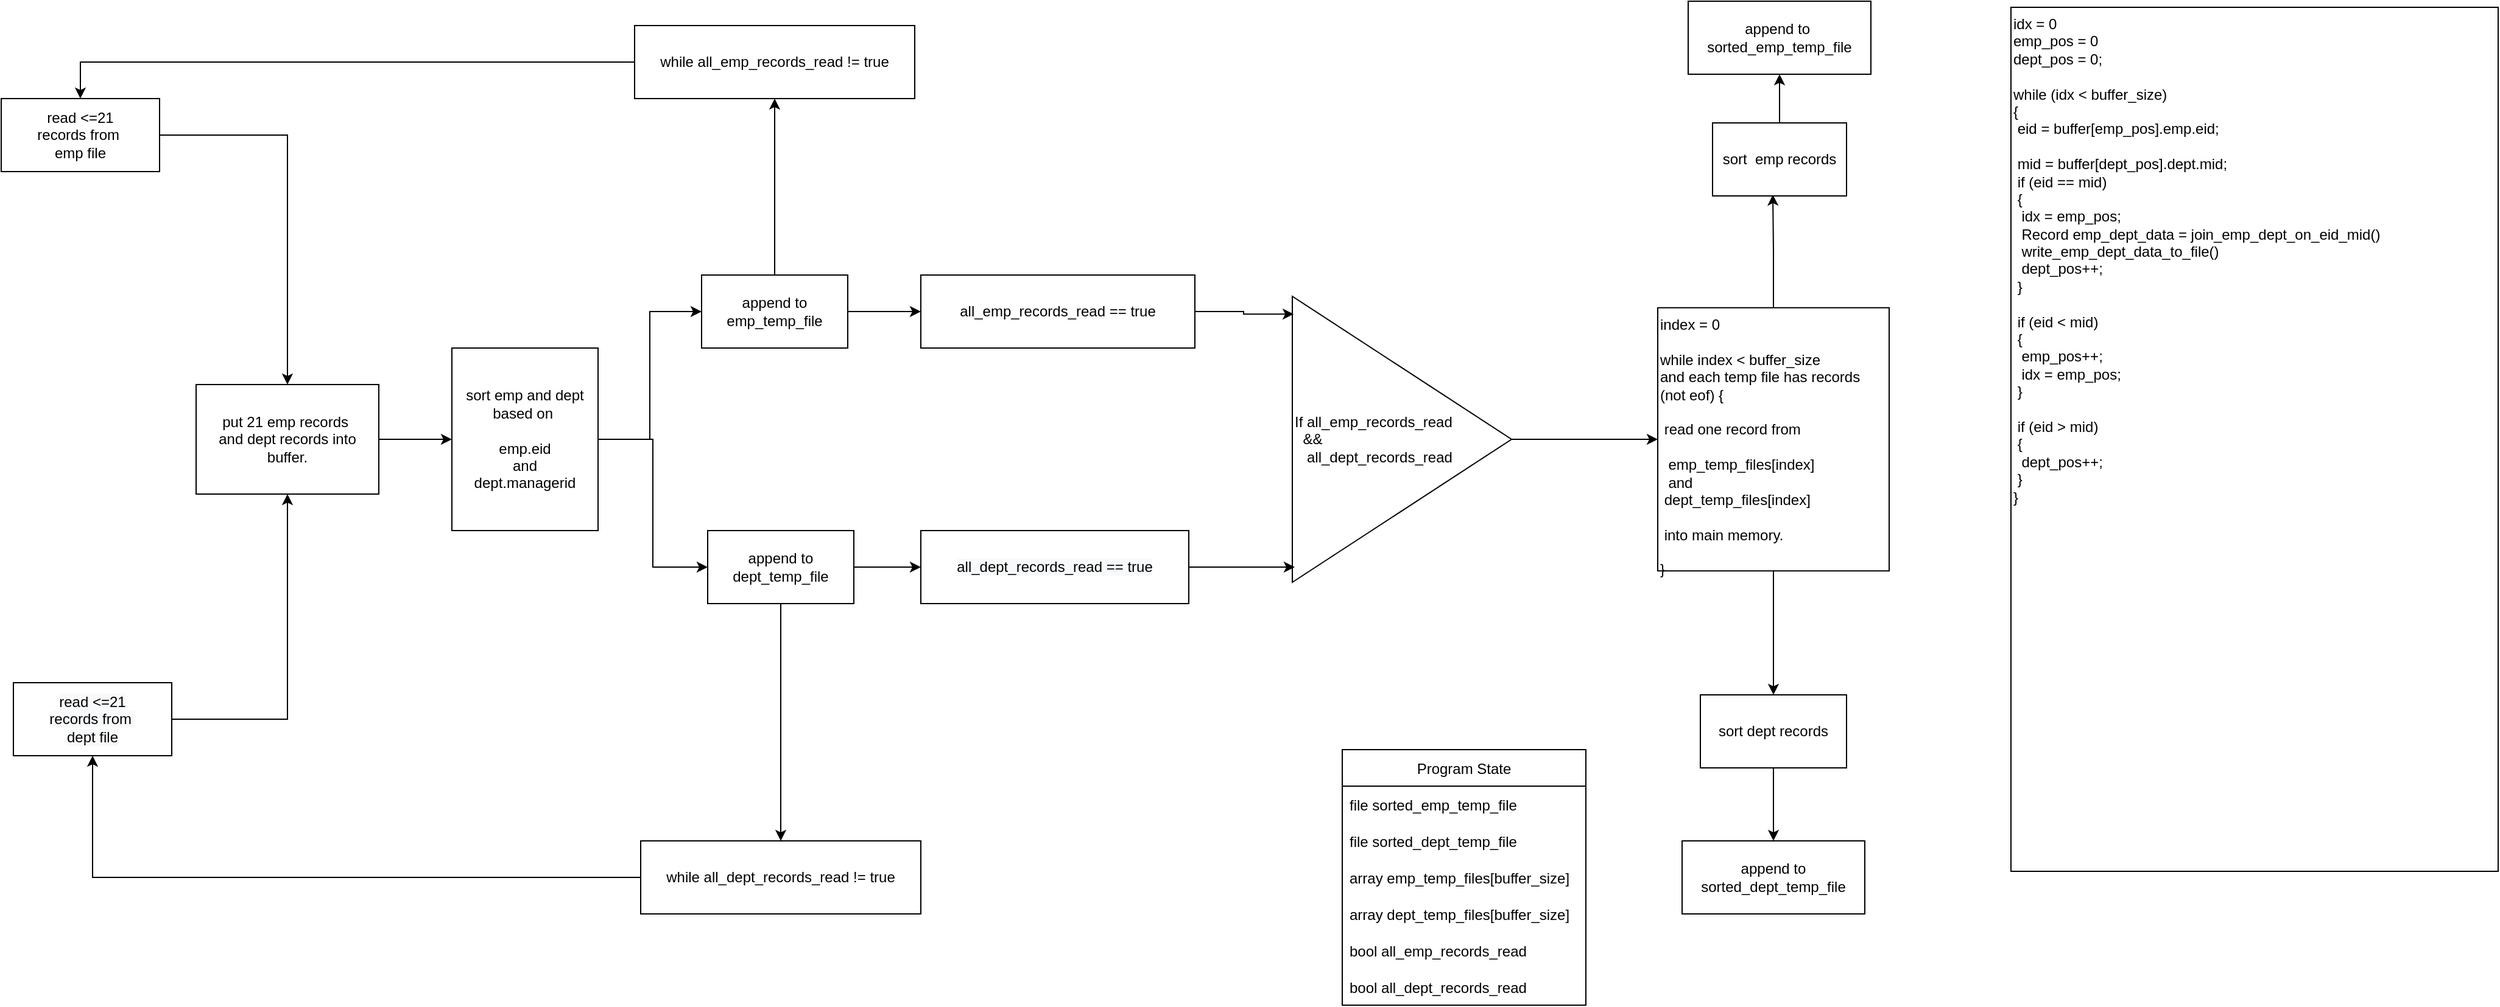 <mxfile version="16.6.4" type="github">
  <diagram id="C5RBs43oDa-KdzZeNtuy" name="Page-1">
    <mxGraphModel dx="1287" dy="1973" grid="1" gridSize="10" guides="1" tooltips="1" connect="1" arrows="1" fold="1" page="1" pageScale="1" pageWidth="827" pageHeight="1169" math="0" shadow="0">
      <root>
        <mxCell id="WIyWlLk6GJQsqaUBKTNV-0" />
        <mxCell id="WIyWlLk6GJQsqaUBKTNV-1" parent="WIyWlLk6GJQsqaUBKTNV-0" />
        <mxCell id="DkNcFXFSTLgSqyQv_ma4-6" style="edgeStyle=orthogonalEdgeStyle;rounded=0;orthogonalLoop=1;jettySize=auto;html=1;" edge="1" parent="WIyWlLk6GJQsqaUBKTNV-1" source="DkNcFXFSTLgSqyQv_ma4-2" target="DkNcFXFSTLgSqyQv_ma4-4">
          <mxGeometry relative="1" as="geometry">
            <mxPoint x="410" y="240" as="targetPoint" />
          </mxGeometry>
        </mxCell>
        <mxCell id="DkNcFXFSTLgSqyQv_ma4-2" value="read &amp;lt;=21&lt;br&gt;records from&amp;nbsp;&lt;br&gt;emp file" style="rounded=0;whiteSpace=wrap;html=1;" vertex="1" parent="WIyWlLk6GJQsqaUBKTNV-1">
          <mxGeometry x="140" y="30" width="130" height="60" as="geometry" />
        </mxCell>
        <mxCell id="DkNcFXFSTLgSqyQv_ma4-5" style="edgeStyle=orthogonalEdgeStyle;rounded=0;orthogonalLoop=1;jettySize=auto;html=1;entryX=0.5;entryY=1;entryDx=0;entryDy=0;" edge="1" parent="WIyWlLk6GJQsqaUBKTNV-1" source="DkNcFXFSTLgSqyQv_ma4-3" target="DkNcFXFSTLgSqyQv_ma4-4">
          <mxGeometry relative="1" as="geometry" />
        </mxCell>
        <mxCell id="DkNcFXFSTLgSqyQv_ma4-3" value="&lt;span style=&quot;color: rgb(0 , 0 , 0) ; font-family: &amp;#34;helvetica&amp;#34; ; font-size: 12px ; font-style: normal ; font-weight: 400 ; letter-spacing: normal ; text-align: center ; text-indent: 0px ; text-transform: none ; word-spacing: 0px ; background-color: rgb(248 , 249 , 250) ; display: inline ; float: none&quot;&gt;read &amp;lt;=21&lt;/span&gt;&lt;br style=&quot;color: rgb(0 , 0 , 0) ; font-family: &amp;#34;helvetica&amp;#34; ; font-size: 12px ; font-style: normal ; font-weight: 400 ; letter-spacing: normal ; text-align: center ; text-indent: 0px ; text-transform: none ; word-spacing: 0px ; background-color: rgb(248 , 249 , 250)&quot;&gt;&lt;span style=&quot;color: rgb(0 , 0 , 0) ; font-family: &amp;#34;helvetica&amp;#34; ; font-size: 12px ; font-style: normal ; font-weight: 400 ; letter-spacing: normal ; text-align: center ; text-indent: 0px ; text-transform: none ; word-spacing: 0px ; background-color: rgb(248 , 249 , 250) ; display: inline ; float: none&quot;&gt;records from&amp;nbsp;&lt;/span&gt;&lt;br style=&quot;color: rgb(0 , 0 , 0) ; font-family: &amp;#34;helvetica&amp;#34; ; font-size: 12px ; font-style: normal ; font-weight: 400 ; letter-spacing: normal ; text-align: center ; text-indent: 0px ; text-transform: none ; word-spacing: 0px ; background-color: rgb(248 , 249 , 250)&quot;&gt;&lt;span style=&quot;color: rgb(0 , 0 , 0) ; font-family: &amp;#34;helvetica&amp;#34; ; font-size: 12px ; font-style: normal ; font-weight: 400 ; letter-spacing: normal ; text-align: center ; text-indent: 0px ; text-transform: none ; word-spacing: 0px ; background-color: rgb(248 , 249 , 250) ; display: inline ; float: none&quot;&gt;dept file&lt;/span&gt;" style="rounded=0;whiteSpace=wrap;html=1;" vertex="1" parent="WIyWlLk6GJQsqaUBKTNV-1">
          <mxGeometry x="150" y="510" width="130" height="60" as="geometry" />
        </mxCell>
        <mxCell id="DkNcFXFSTLgSqyQv_ma4-10" value="" style="edgeStyle=orthogonalEdgeStyle;rounded=0;orthogonalLoop=1;jettySize=auto;html=1;" edge="1" parent="WIyWlLk6GJQsqaUBKTNV-1" source="DkNcFXFSTLgSqyQv_ma4-4" target="DkNcFXFSTLgSqyQv_ma4-9">
          <mxGeometry relative="1" as="geometry" />
        </mxCell>
        <mxCell id="DkNcFXFSTLgSqyQv_ma4-4" value="put 21 emp records&amp;nbsp;&lt;br&gt;and dept records into&lt;br&gt;buffer." style="rounded=0;whiteSpace=wrap;html=1;" vertex="1" parent="WIyWlLk6GJQsqaUBKTNV-1">
          <mxGeometry x="300" y="265" width="150" height="90" as="geometry" />
        </mxCell>
        <mxCell id="DkNcFXFSTLgSqyQv_ma4-15" style="edgeStyle=orthogonalEdgeStyle;rounded=0;orthogonalLoop=1;jettySize=auto;html=1;entryX=0.5;entryY=0;entryDx=0;entryDy=0;" edge="1" parent="WIyWlLk6GJQsqaUBKTNV-1" source="DkNcFXFSTLgSqyQv_ma4-7" target="DkNcFXFSTLgSqyQv_ma4-2">
          <mxGeometry relative="1" as="geometry" />
        </mxCell>
        <mxCell id="DkNcFXFSTLgSqyQv_ma4-7" value="while all_emp_records_read != true" style="rounded=0;whiteSpace=wrap;html=1;" vertex="1" parent="WIyWlLk6GJQsqaUBKTNV-1">
          <mxGeometry x="660" y="-30" width="230" height="60" as="geometry" />
        </mxCell>
        <mxCell id="DkNcFXFSTLgSqyQv_ma4-17" style="edgeStyle=orthogonalEdgeStyle;rounded=0;orthogonalLoop=1;jettySize=auto;html=1;entryX=0.5;entryY=1;entryDx=0;entryDy=0;" edge="1" parent="WIyWlLk6GJQsqaUBKTNV-1" source="DkNcFXFSTLgSqyQv_ma4-8" target="DkNcFXFSTLgSqyQv_ma4-3">
          <mxGeometry relative="1" as="geometry" />
        </mxCell>
        <mxCell id="DkNcFXFSTLgSqyQv_ma4-8" value="while all_dept_records_read != true" style="rounded=0;whiteSpace=wrap;html=1;" vertex="1" parent="WIyWlLk6GJQsqaUBKTNV-1">
          <mxGeometry x="665" y="640" width="230" height="60" as="geometry" />
        </mxCell>
        <mxCell id="DkNcFXFSTLgSqyQv_ma4-40" value="" style="edgeStyle=orthogonalEdgeStyle;rounded=0;orthogonalLoop=1;jettySize=auto;html=1;" edge="1" parent="WIyWlLk6GJQsqaUBKTNV-1" source="DkNcFXFSTLgSqyQv_ma4-9" target="DkNcFXFSTLgSqyQv_ma4-39">
          <mxGeometry relative="1" as="geometry" />
        </mxCell>
        <mxCell id="DkNcFXFSTLgSqyQv_ma4-43" value="" style="edgeStyle=orthogonalEdgeStyle;rounded=0;orthogonalLoop=1;jettySize=auto;html=1;" edge="1" parent="WIyWlLk6GJQsqaUBKTNV-1" source="DkNcFXFSTLgSqyQv_ma4-9" target="DkNcFXFSTLgSqyQv_ma4-42">
          <mxGeometry relative="1" as="geometry" />
        </mxCell>
        <mxCell id="DkNcFXFSTLgSqyQv_ma4-9" value="sort emp and dept&lt;br&gt;based on&amp;nbsp;&lt;br&gt;&lt;br&gt;emp.eid&lt;br&gt;and&lt;br&gt;dept.managerid" style="whiteSpace=wrap;html=1;rounded=0;" vertex="1" parent="WIyWlLk6GJQsqaUBKTNV-1">
          <mxGeometry x="510" y="235" width="120" height="150" as="geometry" />
        </mxCell>
        <mxCell id="DkNcFXFSTLgSqyQv_ma4-22" value="Program State" style="swimlane;fontStyle=0;childLayout=stackLayout;horizontal=1;startSize=30;horizontalStack=0;resizeParent=1;resizeParentMax=0;resizeLast=0;collapsible=1;marginBottom=0;" vertex="1" parent="WIyWlLk6GJQsqaUBKTNV-1">
          <mxGeometry x="1241" y="565" width="200" height="210" as="geometry" />
        </mxCell>
        <mxCell id="DkNcFXFSTLgSqyQv_ma4-23" value="file sorted_emp_temp_file" style="text;strokeColor=none;fillColor=none;align=left;verticalAlign=middle;spacingLeft=4;spacingRight=4;overflow=hidden;points=[[0,0.5],[1,0.5]];portConstraint=eastwest;rotatable=0;" vertex="1" parent="DkNcFXFSTLgSqyQv_ma4-22">
          <mxGeometry y="30" width="200" height="30" as="geometry" />
        </mxCell>
        <mxCell id="DkNcFXFSTLgSqyQv_ma4-45" value="file sorted_dept_temp_file" style="text;strokeColor=none;fillColor=none;align=left;verticalAlign=middle;spacingLeft=4;spacingRight=4;overflow=hidden;points=[[0,0.5],[1,0.5]];portConstraint=eastwest;rotatable=0;" vertex="1" parent="DkNcFXFSTLgSqyQv_ma4-22">
          <mxGeometry y="60" width="200" height="30" as="geometry" />
        </mxCell>
        <mxCell id="DkNcFXFSTLgSqyQv_ma4-46" value="array emp_temp_files[buffer_size]" style="text;strokeColor=none;fillColor=none;align=left;verticalAlign=middle;spacingLeft=4;spacingRight=4;overflow=hidden;points=[[0,0.5],[1,0.5]];portConstraint=eastwest;rotatable=0;" vertex="1" parent="DkNcFXFSTLgSqyQv_ma4-22">
          <mxGeometry y="90" width="200" height="30" as="geometry" />
        </mxCell>
        <mxCell id="DkNcFXFSTLgSqyQv_ma4-47" value="array dept_temp_files[buffer_size]" style="text;strokeColor=none;fillColor=none;align=left;verticalAlign=middle;spacingLeft=4;spacingRight=4;overflow=hidden;points=[[0,0.5],[1,0.5]];portConstraint=eastwest;rotatable=0;" vertex="1" parent="DkNcFXFSTLgSqyQv_ma4-22">
          <mxGeometry y="120" width="200" height="30" as="geometry" />
        </mxCell>
        <mxCell id="DkNcFXFSTLgSqyQv_ma4-24" value="bool all_emp_records_read" style="text;strokeColor=none;fillColor=none;align=left;verticalAlign=middle;spacingLeft=4;spacingRight=4;overflow=hidden;points=[[0,0.5],[1,0.5]];portConstraint=eastwest;rotatable=0;" vertex="1" parent="DkNcFXFSTLgSqyQv_ma4-22">
          <mxGeometry y="150" width="200" height="30" as="geometry" />
        </mxCell>
        <mxCell id="DkNcFXFSTLgSqyQv_ma4-27" value="bool all_dept_records_read" style="text;strokeColor=none;fillColor=none;align=left;verticalAlign=middle;spacingLeft=4;spacingRight=4;overflow=hidden;points=[[0,0.5],[1,0.5]];portConstraint=eastwest;rotatable=0;" vertex="1" parent="DkNcFXFSTLgSqyQv_ma4-22">
          <mxGeometry y="180" width="200" height="30" as="geometry" />
        </mxCell>
        <mxCell id="DkNcFXFSTLgSqyQv_ma4-56" value="" style="edgeStyle=orthogonalEdgeStyle;rounded=0;orthogonalLoop=1;jettySize=auto;html=1;" edge="1" parent="WIyWlLk6GJQsqaUBKTNV-1" source="DkNcFXFSTLgSqyQv_ma4-33" target="DkNcFXFSTLgSqyQv_ma4-55">
          <mxGeometry relative="1" as="geometry" />
        </mxCell>
        <mxCell id="DkNcFXFSTLgSqyQv_ma4-33" value="If all_emp_records_read &lt;br&gt;&lt;span style=&quot;white-space: pre&quot;&gt;	&lt;/span&gt;&lt;span style=&quot;white-space: pre&quot;&gt;	&lt;/span&gt;&amp;amp;&amp;amp;&amp;nbsp;&lt;br&gt;&amp;nbsp; &amp;nbsp;all_dept_records_read" style="triangle;whiteSpace=wrap;html=1;align=left;" vertex="1" parent="WIyWlLk6GJQsqaUBKTNV-1">
          <mxGeometry x="1200" y="192.5" width="180" height="235" as="geometry" />
        </mxCell>
        <mxCell id="DkNcFXFSTLgSqyQv_ma4-41" style="edgeStyle=orthogonalEdgeStyle;rounded=0;orthogonalLoop=1;jettySize=auto;html=1;" edge="1" parent="WIyWlLk6GJQsqaUBKTNV-1" source="DkNcFXFSTLgSqyQv_ma4-39" target="DkNcFXFSTLgSqyQv_ma4-7">
          <mxGeometry relative="1" as="geometry" />
        </mxCell>
        <mxCell id="DkNcFXFSTLgSqyQv_ma4-49" value="" style="edgeStyle=orthogonalEdgeStyle;rounded=0;orthogonalLoop=1;jettySize=auto;html=1;" edge="1" parent="WIyWlLk6GJQsqaUBKTNV-1" source="DkNcFXFSTLgSqyQv_ma4-39" target="DkNcFXFSTLgSqyQv_ma4-48">
          <mxGeometry relative="1" as="geometry" />
        </mxCell>
        <mxCell id="DkNcFXFSTLgSqyQv_ma4-39" value="append to emp_temp_file" style="whiteSpace=wrap;html=1;rounded=0;" vertex="1" parent="WIyWlLk6GJQsqaUBKTNV-1">
          <mxGeometry x="715" y="175" width="120" height="60" as="geometry" />
        </mxCell>
        <mxCell id="DkNcFXFSTLgSqyQv_ma4-44" style="edgeStyle=orthogonalEdgeStyle;rounded=0;orthogonalLoop=1;jettySize=auto;html=1;entryX=0.5;entryY=0;entryDx=0;entryDy=0;" edge="1" parent="WIyWlLk6GJQsqaUBKTNV-1" source="DkNcFXFSTLgSqyQv_ma4-42" target="DkNcFXFSTLgSqyQv_ma4-8">
          <mxGeometry relative="1" as="geometry" />
        </mxCell>
        <mxCell id="DkNcFXFSTLgSqyQv_ma4-52" style="edgeStyle=orthogonalEdgeStyle;rounded=0;orthogonalLoop=1;jettySize=auto;html=1;" edge="1" parent="WIyWlLk6GJQsqaUBKTNV-1" source="DkNcFXFSTLgSqyQv_ma4-42" target="DkNcFXFSTLgSqyQv_ma4-50">
          <mxGeometry relative="1" as="geometry" />
        </mxCell>
        <mxCell id="DkNcFXFSTLgSqyQv_ma4-42" value="append to dept_temp_file" style="whiteSpace=wrap;html=1;rounded=0;" vertex="1" parent="WIyWlLk6GJQsqaUBKTNV-1">
          <mxGeometry x="720" y="385" width="120" height="60" as="geometry" />
        </mxCell>
        <mxCell id="DkNcFXFSTLgSqyQv_ma4-53" style="edgeStyle=orthogonalEdgeStyle;rounded=0;orthogonalLoop=1;jettySize=auto;html=1;entryX=0.006;entryY=0.062;entryDx=0;entryDy=0;entryPerimeter=0;" edge="1" parent="WIyWlLk6GJQsqaUBKTNV-1" source="DkNcFXFSTLgSqyQv_ma4-48" target="DkNcFXFSTLgSqyQv_ma4-33">
          <mxGeometry relative="1" as="geometry" />
        </mxCell>
        <mxCell id="DkNcFXFSTLgSqyQv_ma4-48" value="all_emp_records_read == true" style="rounded=0;whiteSpace=wrap;html=1;" vertex="1" parent="WIyWlLk6GJQsqaUBKTNV-1">
          <mxGeometry x="895" y="175" width="225" height="60" as="geometry" />
        </mxCell>
        <mxCell id="DkNcFXFSTLgSqyQv_ma4-54" style="edgeStyle=orthogonalEdgeStyle;rounded=0;orthogonalLoop=1;jettySize=auto;html=1;entryX=0.011;entryY=0.947;entryDx=0;entryDy=0;entryPerimeter=0;" edge="1" parent="WIyWlLk6GJQsqaUBKTNV-1" source="DkNcFXFSTLgSqyQv_ma4-50" target="DkNcFXFSTLgSqyQv_ma4-33">
          <mxGeometry relative="1" as="geometry" />
        </mxCell>
        <mxCell id="DkNcFXFSTLgSqyQv_ma4-50" value="&lt;span style=&quot;color: rgb(0 , 0 , 0) ; font-family: &amp;#34;helvetica&amp;#34; ; font-size: 12px ; font-style: normal ; font-weight: 400 ; letter-spacing: normal ; text-align: center ; text-indent: 0px ; text-transform: none ; word-spacing: 0px ; background-color: rgb(248 , 249 , 250) ; display: inline ; float: none&quot;&gt;all_dept_records_read == true&lt;/span&gt;" style="whiteSpace=wrap;html=1;rounded=0;" vertex="1" parent="WIyWlLk6GJQsqaUBKTNV-1">
          <mxGeometry x="895" y="385" width="220" height="60" as="geometry" />
        </mxCell>
        <mxCell id="DkNcFXFSTLgSqyQv_ma4-67" style="edgeStyle=orthogonalEdgeStyle;rounded=0;orthogonalLoop=1;jettySize=auto;html=1;entryX=0.5;entryY=0;entryDx=0;entryDy=0;" edge="1" parent="WIyWlLk6GJQsqaUBKTNV-1" source="DkNcFXFSTLgSqyQv_ma4-55" target="DkNcFXFSTLgSqyQv_ma4-59">
          <mxGeometry relative="1" as="geometry" />
        </mxCell>
        <mxCell id="DkNcFXFSTLgSqyQv_ma4-68" style="edgeStyle=orthogonalEdgeStyle;rounded=0;orthogonalLoop=1;jettySize=auto;html=1;entryX=0.45;entryY=0.983;entryDx=0;entryDy=0;entryPerimeter=0;" edge="1" parent="WIyWlLk6GJQsqaUBKTNV-1" source="DkNcFXFSTLgSqyQv_ma4-55" target="DkNcFXFSTLgSqyQv_ma4-57">
          <mxGeometry relative="1" as="geometry" />
        </mxCell>
        <mxCell id="DkNcFXFSTLgSqyQv_ma4-55" value="index = 0&lt;br&gt;&lt;br&gt;while index &amp;lt; buffer_size&lt;br&gt;and each temp file has records&lt;br&gt;(not eof) {&lt;br&gt;&lt;br&gt;&lt;span style=&quot;white-space: pre&quot;&gt;	&lt;/span&gt;read one record from&lt;br&gt;&lt;br&gt;&amp;nbsp;&lt;span style=&quot;white-space: pre&quot;&gt;	&lt;/span&gt;emp_temp_files[index]&lt;br&gt;&lt;span style=&quot;white-space: pre&quot;&gt;	&lt;/span&gt;&lt;span style=&quot;white-space: pre&quot;&gt;	&lt;/span&gt;and &lt;br&gt;&lt;span style=&quot;white-space: pre&quot;&gt;	&lt;/span&gt;dept_temp_files[index] &lt;br&gt;&lt;br&gt;&lt;span style=&quot;white-space: pre&quot;&gt;	&lt;/span&gt;into main memory.&lt;br&gt;&lt;br&gt;}" style="whiteSpace=wrap;html=1;align=left;horizontal=1;verticalAlign=top;" vertex="1" parent="WIyWlLk6GJQsqaUBKTNV-1">
          <mxGeometry x="1500" y="201.88" width="190" height="216.25" as="geometry" />
        </mxCell>
        <mxCell id="DkNcFXFSTLgSqyQv_ma4-66" value="" style="edgeStyle=orthogonalEdgeStyle;rounded=0;orthogonalLoop=1;jettySize=auto;html=1;" edge="1" parent="WIyWlLk6GJQsqaUBKTNV-1" source="DkNcFXFSTLgSqyQv_ma4-57" target="DkNcFXFSTLgSqyQv_ma4-65">
          <mxGeometry relative="1" as="geometry" />
        </mxCell>
        <mxCell id="DkNcFXFSTLgSqyQv_ma4-57" value="sort&amp;nbsp; emp records" style="whiteSpace=wrap;html=1;" vertex="1" parent="WIyWlLk6GJQsqaUBKTNV-1">
          <mxGeometry x="1545" y="50" width="110" height="60" as="geometry" />
        </mxCell>
        <mxCell id="DkNcFXFSTLgSqyQv_ma4-64" value="" style="edgeStyle=orthogonalEdgeStyle;rounded=0;orthogonalLoop=1;jettySize=auto;html=1;" edge="1" parent="WIyWlLk6GJQsqaUBKTNV-1" source="DkNcFXFSTLgSqyQv_ma4-59" target="DkNcFXFSTLgSqyQv_ma4-63">
          <mxGeometry relative="1" as="geometry" />
        </mxCell>
        <mxCell id="DkNcFXFSTLgSqyQv_ma4-59" value="sort dept records" style="whiteSpace=wrap;html=1;" vertex="1" parent="WIyWlLk6GJQsqaUBKTNV-1">
          <mxGeometry x="1535" y="520" width="120" height="60" as="geometry" />
        </mxCell>
        <mxCell id="DkNcFXFSTLgSqyQv_ma4-63" value="append to sorted_dept_temp_file" style="whiteSpace=wrap;html=1;" vertex="1" parent="WIyWlLk6GJQsqaUBKTNV-1">
          <mxGeometry x="1520" y="640" width="150" height="60" as="geometry" />
        </mxCell>
        <mxCell id="DkNcFXFSTLgSqyQv_ma4-65" value="append to&amp;nbsp;&lt;br&gt;sorted_emp_temp_file" style="whiteSpace=wrap;html=1;" vertex="1" parent="WIyWlLk6GJQsqaUBKTNV-1">
          <mxGeometry x="1525" y="-50" width="150" height="60" as="geometry" />
        </mxCell>
        <mxCell id="DkNcFXFSTLgSqyQv_ma4-75" value="idx = 0&lt;br&gt;emp_pos = 0&lt;br&gt;dept_pos = 0;&lt;br&gt;&lt;br&gt;while (idx &amp;lt; buffer_size)&amp;nbsp;&lt;br&gt;{&lt;br&gt;&lt;span style=&quot;white-space: pre&quot;&gt;	&lt;/span&gt;eid = buffer[emp_pos].emp.eid;&lt;br&gt;&lt;br&gt;&lt;span style=&quot;white-space: pre&quot;&gt;	&lt;/span&gt;mid = buffer[dept_pos].dept.mid;&lt;br&gt;&lt;span&gt;	&lt;/span&gt;&lt;span style=&quot;white-space: pre&quot;&gt;	&lt;/span&gt;if (eid == mid)&lt;br&gt;&lt;span&gt;	&lt;/span&gt;&lt;span style=&quot;white-space: pre&quot;&gt;	&lt;/span&gt;{&lt;br&gt;&lt;span&gt;	&lt;/span&gt;&lt;span&gt;	&lt;/span&gt;&lt;span style=&quot;white-space: pre&quot;&gt;	&lt;/span&gt;&lt;span style=&quot;white-space: pre&quot;&gt;	&lt;/span&gt;idx = emp_pos;&lt;br&gt;&lt;span&gt;	&lt;/span&gt;&lt;span&gt;	&lt;/span&gt;&lt;span style=&quot;white-space: pre&quot;&gt;	&lt;/span&gt;&lt;span style=&quot;white-space: pre&quot;&gt;	&lt;/span&gt;Record emp_dept_data = join_emp_dept_on_eid_mid()&lt;br&gt;&lt;span&gt;	&lt;/span&gt;&lt;span&gt;	&lt;/span&gt;&lt;span style=&quot;white-space: pre&quot;&gt;	&lt;/span&gt;&lt;span style=&quot;white-space: pre&quot;&gt;	&lt;/span&gt;write_emp_dept_data_to_file()&lt;br&gt;&lt;span&gt;	&lt;/span&gt;&lt;span&gt;	&lt;/span&gt;&lt;span style=&quot;white-space: pre&quot;&gt;	&lt;/span&gt;&lt;span style=&quot;white-space: pre&quot;&gt;	&lt;/span&gt;dept_pos++;&lt;br&gt;&lt;span&gt;	&lt;/span&gt;&lt;span style=&quot;white-space: pre&quot;&gt;	&lt;/span&gt;}&lt;br&gt;&lt;br&gt;&lt;span&gt;	&lt;/span&gt;&lt;span style=&quot;white-space: pre&quot;&gt;	&lt;/span&gt;if (eid &amp;lt; mid)&lt;br&gt;&lt;span&gt;	&lt;/span&gt;&lt;span style=&quot;white-space: pre&quot;&gt;	&lt;/span&gt;{&lt;br&gt;&lt;span&gt;	&lt;/span&gt;&lt;span&gt;	&lt;/span&gt;&lt;span style=&quot;white-space: pre&quot;&gt;	&lt;/span&gt;&lt;span style=&quot;white-space: pre&quot;&gt;	&lt;/span&gt;emp_pos++;&lt;br&gt;&lt;span&gt;	&lt;/span&gt;&lt;span&gt;	&lt;/span&gt;&lt;span style=&quot;white-space: pre&quot;&gt;	&lt;/span&gt;&lt;span style=&quot;white-space: pre&quot;&gt;	&lt;/span&gt;idx = emp_pos;&lt;br&gt;&lt;span&gt;	&lt;/span&gt;&lt;span style=&quot;white-space: pre&quot;&gt;	&lt;/span&gt;}&lt;br&gt;&lt;br&gt;&lt;span&gt;	&lt;/span&gt;&lt;span style=&quot;white-space: pre&quot;&gt;	&lt;/span&gt;if (eid &amp;gt; mid)&lt;br&gt;&lt;span&gt;	&lt;/span&gt;&lt;span style=&quot;white-space: pre&quot;&gt;	&lt;/span&gt;{&lt;br&gt;&lt;span&gt;	&lt;/span&gt;&lt;span&gt;	&lt;/span&gt;&lt;span style=&quot;white-space: pre&quot;&gt;	&lt;/span&gt;&lt;span style=&quot;white-space: pre&quot;&gt;	&lt;/span&gt;dept_pos++;&lt;br&gt;&lt;span&gt;	&lt;/span&gt;&lt;span style=&quot;white-space: pre&quot;&gt;	&lt;/span&gt;}&lt;br&gt;}&lt;br&gt;" style="rounded=0;whiteSpace=wrap;html=1;fontFamily=Helvetica;fontSize=12;fontColor=default;strokeColor=default;fillColor=default;textDirection=ltr;verticalAlign=top;align=left;" vertex="1" parent="WIyWlLk6GJQsqaUBKTNV-1">
          <mxGeometry x="1790" y="-44.99" width="400" height="710" as="geometry" />
        </mxCell>
      </root>
    </mxGraphModel>
  </diagram>
</mxfile>
